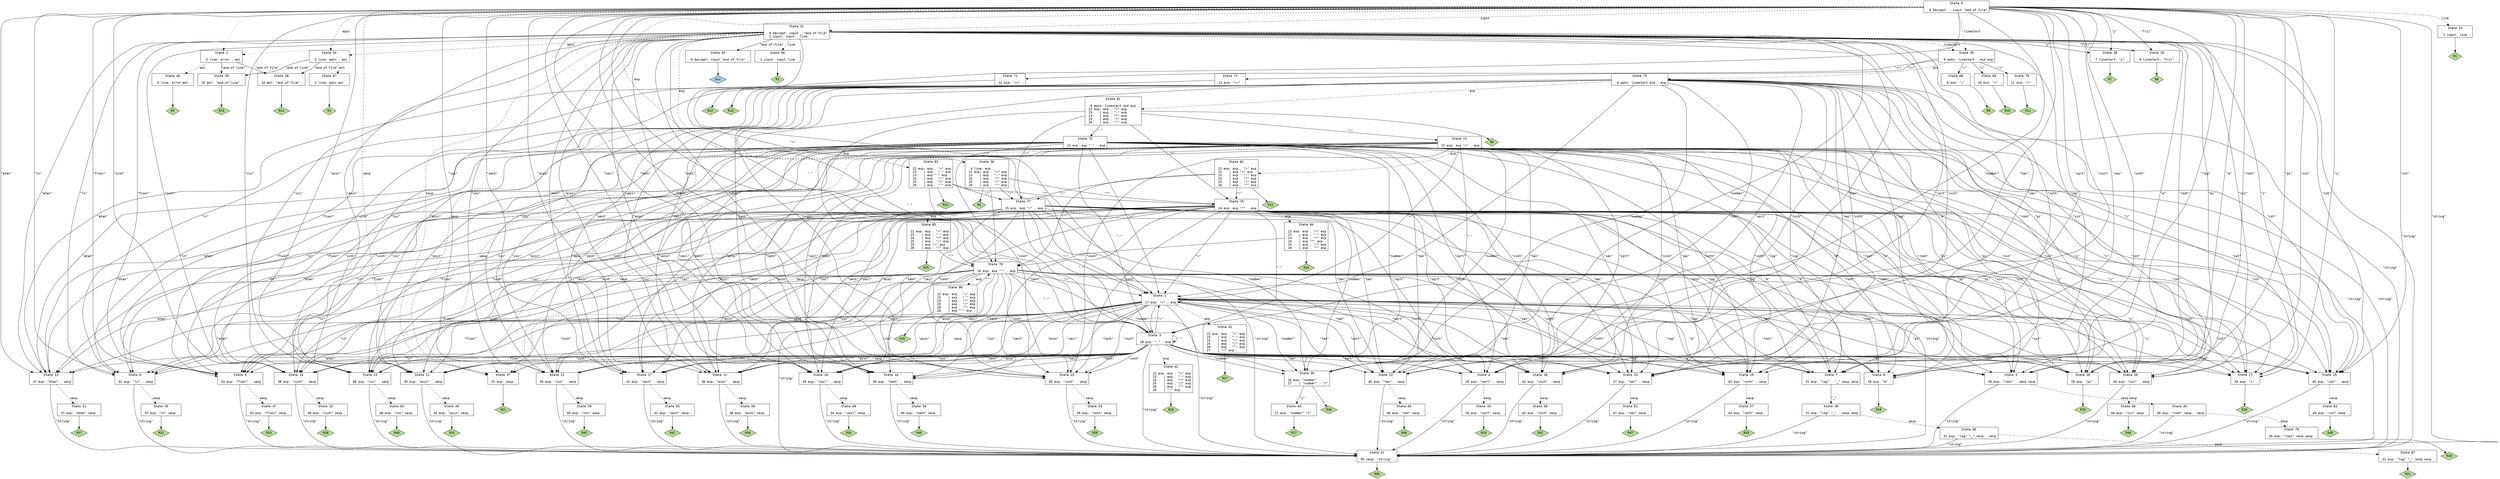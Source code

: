 // Generated by GNU Bison 3.4.2.
// Report bugs to <bug-bison@gnu.org>.
// Home page: <http://www.gnu.org/software/bison/>.

digraph "parse.y"
{
  node [fontname = courier, shape = box, colorscheme = paired6]
  edge [fontname = courier]

  0 [label="State 0\n\l  0 $accept: . input \"end-of-file\"\l"]
  0 -> 1 [style=dotted]
  0 -> 2 [style=solid label="\"+\""]
  0 -> 3 [style=solid label="\"-\""]
  0 -> 4 [style=solid label="\"sqrt\""]
  0 -> 5 [style=solid label="\"root\""]
  0 -> 6 [style=solid label="\"ln\""]
  0 -> 7 [style=solid label="\"log\""]
  0 -> 8 [style=solid label="\"e\""]
  0 -> 9 [style=solid label="\"floor\""]
  0 -> 10 [style=solid label="\"ceil\""]
  0 -> 11 [style=solid label="\"asin\""]
  0 -> 12 [style=solid label="\"acos\""]
  0 -> 13 [style=solid label="\"atan\""]
  0 -> 14 [style=solid label="\"sinh\""]
  0 -> 15 [style=solid label="\"cosh\""]
  0 -> 16 [style=solid label="\"tanh\""]
  0 -> 17 [style=solid label="\"sech\""]
  0 -> 18 [style=solid label="\"csch\""]
  0 -> 19 [style=solid label="\"coth\""]
  0 -> 20 [style=solid label="\"sin\""]
  0 -> 21 [style=solid label="\"cos\""]
  0 -> 22 [style=solid label="\"tan\""]
  0 -> 23 [style=solid label="\"sec\""]
  0 -> 24 [style=solid label="\"csc\""]
  0 -> 25 [style=solid label="\"cot\""]
  0 -> 26 [style=solid label="\"pi\""]
  0 -> 27 [style=solid label="\"i\""]
  0 -> 28 [style=solid label="\"y\""]
  0 -> 29 [style=solid label="\"f(z)\""]
  0 -> 30 [style=solid label="\"number\""]
  0 -> 31 [style=solid label="\"string\""]
  0 -> 32 [style=dashed label="input"]
  0 -> 33 [style=dashed label="line"]
  0 -> 34 [style=dashed label="eqtn"]
  0 -> 35 [style=dashed label="linestart"]
  0 -> 36 [style=dashed label="exp"]
  0 -> 37 [style=dashed label="sexp"]
  1 [label="State 1\n\l  5 line: error . eol\l"]
  1 -> 38 [style=solid label="\"end-of-file\""]
  1 -> 39 [style=solid label="\"end-of-line\""]
  1 -> 40 [style=dashed label="eol"]
  2 [label="State 2\n\l 27 exp: \"+\" . exp\l"]
  2 -> 2 [style=solid label="\"+\""]
  2 -> 3 [style=solid label="\"-\""]
  2 -> 4 [style=solid label="\"sqrt\""]
  2 -> 5 [style=solid label="\"root\""]
  2 -> 6 [style=solid label="\"ln\""]
  2 -> 7 [style=solid label="\"log\""]
  2 -> 8 [style=solid label="\"e\""]
  2 -> 9 [style=solid label="\"floor\""]
  2 -> 10 [style=solid label="\"ceil\""]
  2 -> 11 [style=solid label="\"asin\""]
  2 -> 12 [style=solid label="\"acos\""]
  2 -> 13 [style=solid label="\"atan\""]
  2 -> 14 [style=solid label="\"sinh\""]
  2 -> 15 [style=solid label="\"cosh\""]
  2 -> 16 [style=solid label="\"tanh\""]
  2 -> 17 [style=solid label="\"sech\""]
  2 -> 18 [style=solid label="\"csch\""]
  2 -> 19 [style=solid label="\"coth\""]
  2 -> 20 [style=solid label="\"sin\""]
  2 -> 21 [style=solid label="\"cos\""]
  2 -> 22 [style=solid label="\"tan\""]
  2 -> 23 [style=solid label="\"sec\""]
  2 -> 24 [style=solid label="\"csc\""]
  2 -> 25 [style=solid label="\"cot\""]
  2 -> 26 [style=solid label="\"pi\""]
  2 -> 27 [style=solid label="\"i\""]
  2 -> 30 [style=solid label="\"number\""]
  2 -> 31 [style=solid label="\"string\""]
  2 -> 41 [style=dashed label="exp"]
  2 -> 37 [style=dashed label="sexp"]
  3 [label="State 3\n\l 28 exp: \"-\" . exp\l"]
  3 -> 2 [style=solid label="\"+\""]
  3 -> 3 [style=solid label="\"-\""]
  3 -> 4 [style=solid label="\"sqrt\""]
  3 -> 5 [style=solid label="\"root\""]
  3 -> 6 [style=solid label="\"ln\""]
  3 -> 7 [style=solid label="\"log\""]
  3 -> 8 [style=solid label="\"e\""]
  3 -> 9 [style=solid label="\"floor\""]
  3 -> 10 [style=solid label="\"ceil\""]
  3 -> 11 [style=solid label="\"asin\""]
  3 -> 12 [style=solid label="\"acos\""]
  3 -> 13 [style=solid label="\"atan\""]
  3 -> 14 [style=solid label="\"sinh\""]
  3 -> 15 [style=solid label="\"cosh\""]
  3 -> 16 [style=solid label="\"tanh\""]
  3 -> 17 [style=solid label="\"sech\""]
  3 -> 18 [style=solid label="\"csch\""]
  3 -> 19 [style=solid label="\"coth\""]
  3 -> 20 [style=solid label="\"sin\""]
  3 -> 21 [style=solid label="\"cos\""]
  3 -> 22 [style=solid label="\"tan\""]
  3 -> 23 [style=solid label="\"sec\""]
  3 -> 24 [style=solid label="\"csc\""]
  3 -> 25 [style=solid label="\"cot\""]
  3 -> 26 [style=solid label="\"pi\""]
  3 -> 27 [style=solid label="\"i\""]
  3 -> 30 [style=solid label="\"number\""]
  3 -> 31 [style=solid label="\"string\""]
  3 -> 42 [style=dashed label="exp"]
  3 -> 37 [style=dashed label="sexp"]
  4 [label="State 4\n\l 29 exp: \"sqrt\" . sexp\l"]
  4 -> 31 [style=solid label="\"string\""]
  4 -> 43 [style=dashed label="sexp"]
  5 [label="State 5\n\l 30 exp: \"root\" . sexp sexp\l"]
  5 -> 31 [style=solid label="\"string\""]
  5 -> 44 [style=dashed label="sexp"]
  6 [label="State 6\n\l 32 exp: \"ln\" . sexp\l"]
  6 -> 31 [style=solid label="\"string\""]
  6 -> 45 [style=dashed label="sexp"]
  7 [label="State 7\n\l 31 exp: \"log\" . \"_\" sexp sexp\l"]
  7 -> 46 [style=solid label="\"_\""]
  8 [label="State 8\n\l 18 exp: \"e\" .\l"]
  8 -> "8R18" [style=solid]
 "8R18" [label="R18", fillcolor=3, shape=diamond, style=filled]
  9 [label="State 9\n\l 33 exp: \"floor\" . sexp\l"]
  9 -> 31 [style=solid label="\"string\""]
  9 -> 47 [style=dashed label="sexp"]
  10 [label="State 10\n\l 34 exp: \"ceil\" . sexp\l"]
  10 -> 31 [style=solid label="\"string\""]
  10 -> 48 [style=dashed label="sexp"]
  11 [label="State 11\n\l 35 exp: \"asin\" . sexp\l"]
  11 -> 31 [style=solid label="\"string\""]
  11 -> 49 [style=dashed label="sexp"]
  12 [label="State 12\n\l 36 exp: \"acos\" . sexp\l"]
  12 -> 31 [style=solid label="\"string\""]
  12 -> 50 [style=dashed label="sexp"]
  13 [label="State 13\n\l 37 exp: \"atan\" . sexp\l"]
  13 -> 31 [style=solid label="\"string\""]
  13 -> 51 [style=dashed label="sexp"]
  14 [label="State 14\n\l 38 exp: \"sinh\" . sexp\l"]
  14 -> 31 [style=solid label="\"string\""]
  14 -> 52 [style=dashed label="sexp"]
  15 [label="State 15\n\l 39 exp: \"cosh\" . sexp\l"]
  15 -> 31 [style=solid label="\"string\""]
  15 -> 53 [style=dashed label="sexp"]
  16 [label="State 16\n\l 40 exp: \"tanh\" . sexp\l"]
  16 -> 31 [style=solid label="\"string\""]
  16 -> 54 [style=dashed label="sexp"]
  17 [label="State 17\n\l 41 exp: \"sech\" . sexp\l"]
  17 -> 31 [style=solid label="\"string\""]
  17 -> 55 [style=dashed label="sexp"]
  18 [label="State 18\n\l 42 exp: \"csch\" . sexp\l"]
  18 -> 31 [style=solid label="\"string\""]
  18 -> 56 [style=dashed label="sexp"]
  19 [label="State 19\n\l 43 exp: \"coth\" . sexp\l"]
  19 -> 31 [style=solid label="\"string\""]
  19 -> 57 [style=dashed label="sexp"]
  20 [label="State 20\n\l 44 exp: \"sin\" . sexp\l"]
  20 -> 31 [style=solid label="\"string\""]
  20 -> 58 [style=dashed label="sexp"]
  21 [label="State 21\n\l 45 exp: \"cos\" . sexp\l"]
  21 -> 31 [style=solid label="\"string\""]
  21 -> 59 [style=dashed label="sexp"]
  22 [label="State 22\n\l 46 exp: \"tan\" . sexp\l"]
  22 -> 31 [style=solid label="\"string\""]
  22 -> 60 [style=dashed label="sexp"]
  23 [label="State 23\n\l 47 exp: \"sec\" . sexp\l"]
  23 -> 31 [style=solid label="\"string\""]
  23 -> 61 [style=dashed label="sexp"]
  24 [label="State 24\n\l 48 exp: \"csc\" . sexp\l"]
  24 -> 31 [style=solid label="\"string\""]
  24 -> 62 [style=dashed label="sexp"]
  25 [label="State 25\n\l 49 exp: \"cot\" . sexp\l"]
  25 -> 31 [style=solid label="\"string\""]
  25 -> 63 [style=dashed label="sexp"]
  26 [label="State 26\n\l 19 exp: \"pi\" .\l"]
  26 -> "26R19" [style=solid]
 "26R19" [label="R19", fillcolor=3, shape=diamond, style=filled]
  27 [label="State 27\n\l 20 exp: \"i\" .\l"]
  27 -> "27R20" [style=solid]
 "27R20" [label="R20", fillcolor=3, shape=diamond, style=filled]
  28 [label="State 28\n\l  7 linestart: \"y\" .\l"]
  28 -> "28R7" [style=solid]
 "28R7" [label="R7", fillcolor=3, shape=diamond, style=filled]
  29 [label="State 29\n\l  8 linestart: \"f(z)\" .\l"]
  29 -> "29R8" [style=solid]
 "29R8" [label="R8", fillcolor=3, shape=diamond, style=filled]
  30 [label="State 30\n\l 16 exp: \"number\" .\l 17    | \"number\" . \"z\"\l"]
  30 -> 64 [style=solid label="\"z\""]
  30 -> "30R16" [style=solid]
 "30R16" [label="R16", fillcolor=3, shape=diamond, style=filled]
  31 [label="State 31\n\l 50 sexp: \"string\" .\l"]
  31 -> "31R50" [style=solid]
 "31R50" [label="R50", fillcolor=3, shape=diamond, style=filled]
  32 [label="State 32\n\l  0 $accept: input . \"end-of-file\"\l  2 input: input . line\l"]
  32 -> 65 [style=solid label="\"end-of-file\""]
  32 -> 1 [style=dotted]
  32 -> 2 [style=solid label="\"+\""]
  32 -> 3 [style=solid label="\"-\""]
  32 -> 4 [style=solid label="\"sqrt\""]
  32 -> 5 [style=solid label="\"root\""]
  32 -> 6 [style=solid label="\"ln\""]
  32 -> 7 [style=solid label="\"log\""]
  32 -> 8 [style=solid label="\"e\""]
  32 -> 9 [style=solid label="\"floor\""]
  32 -> 10 [style=solid label="\"ceil\""]
  32 -> 11 [style=solid label="\"asin\""]
  32 -> 12 [style=solid label="\"acos\""]
  32 -> 13 [style=solid label="\"atan\""]
  32 -> 14 [style=solid label="\"sinh\""]
  32 -> 15 [style=solid label="\"cosh\""]
  32 -> 16 [style=solid label="\"tanh\""]
  32 -> 17 [style=solid label="\"sech\""]
  32 -> 18 [style=solid label="\"csch\""]
  32 -> 19 [style=solid label="\"coth\""]
  32 -> 20 [style=solid label="\"sin\""]
  32 -> 21 [style=solid label="\"cos\""]
  32 -> 22 [style=solid label="\"tan\""]
  32 -> 23 [style=solid label="\"sec\""]
  32 -> 24 [style=solid label="\"csc\""]
  32 -> 25 [style=solid label="\"cot\""]
  32 -> 26 [style=solid label="\"pi\""]
  32 -> 27 [style=solid label="\"i\""]
  32 -> 28 [style=solid label="\"y\""]
  32 -> 29 [style=solid label="\"f(z)\""]
  32 -> 30 [style=solid label="\"number\""]
  32 -> 31 [style=solid label="\"string\""]
  32 -> 66 [style=dashed label="line"]
  32 -> 34 [style=dashed label="eqtn"]
  32 -> 35 [style=dashed label="linestart"]
  32 -> 36 [style=dashed label="exp"]
  32 -> 37 [style=dashed label="sexp"]
  33 [label="State 33\n\l  1 input: line .\l"]
  33 -> "33R1" [style=solid]
 "33R1" [label="R1", fillcolor=3, shape=diamond, style=filled]
  34 [label="State 34\n\l  3 line: eqtn . eol\l"]
  34 -> 38 [style=solid label="\"end-of-file\""]
  34 -> 39 [style=solid label="\"end-of-line\""]
  34 -> 67 [style=dashed label="eol"]
  35 [label="State 35\n\l  6 eqtn: linestart . mid exp\l"]
  35 -> 68 [style=solid label="\"=\""]
  35 -> 69 [style=solid label="\"<\""]
  35 -> 70 [style=solid label="\">\""]
  35 -> 71 [style=solid label="\"<=\""]
  35 -> 72 [style=solid label="\">=\""]
  35 -> 73 [style=dashed label="mid"]
  36 [label="State 36\n\l  4 line: exp .\l 22 exp: exp . \"+\" exp\l 23    | exp . \"-\" exp\l 24    | exp . \"*\" exp\l 25    | exp . \"/\" exp\l 26    | exp . \"^\" exp\l"]
  36 -> 76 [style=solid label="\"*\""]
  36 -> 77 [style=solid label="\"/\""]
  36 -> 78 [style=solid label="\"^\""]
  36 -> "36R4" [style=solid]
 "36R4" [label="R4", fillcolor=3, shape=diamond, style=filled]
  37 [label="State 37\n\l 21 exp: sexp .\l"]
  37 -> "37R21" [style=solid]
 "37R21" [label="R21", fillcolor=3, shape=diamond, style=filled]
  38 [label="State 38\n\l 14 eol: \"end-of-file\" .\l"]
  38 -> "38R14" [style=solid]
 "38R14" [label="R14", fillcolor=3, shape=diamond, style=filled]
  39 [label="State 39\n\l 15 eol: \"end-of-line\" .\l"]
  39 -> "39R15" [style=solid]
 "39R15" [label="R15", fillcolor=3, shape=diamond, style=filled]
  40 [label="State 40\n\l  5 line: error eol .\l"]
  40 -> "40R5" [style=solid]
 "40R5" [label="R5", fillcolor=3, shape=diamond, style=filled]
  41 [label="State 41\n\l 22 exp: exp . \"+\" exp\l 23    | exp . \"-\" exp\l 24    | exp . \"*\" exp\l 25    | exp . \"/\" exp\l 26    | exp . \"^\" exp\l 27    | \"+\" exp .\l"]
  41 -> "41R27" [style=solid]
 "41R27" [label="R27", fillcolor=3, shape=diamond, style=filled]
  42 [label="State 42\n\l 22 exp: exp . \"+\" exp\l 23    | exp . \"-\" exp\l 24    | exp . \"*\" exp\l 25    | exp . \"/\" exp\l 26    | exp . \"^\" exp\l 28    | \"-\" exp .\l"]
  42 -> "42R28" [style=solid]
 "42R28" [label="R28", fillcolor=3, shape=diamond, style=filled]
  43 [label="State 43\n\l 29 exp: \"sqrt\" sexp .\l"]
  43 -> "43R29" [style=solid]
 "43R29" [label="R29", fillcolor=3, shape=diamond, style=filled]
  44 [label="State 44\n\l 30 exp: \"root\" sexp . sexp\l"]
  44 -> 31 [style=solid label="\"string\""]
  44 -> 79 [style=dashed label="sexp"]
  45 [label="State 45\n\l 32 exp: \"ln\" sexp .\l"]
  45 -> "45R32" [style=solid]
 "45R32" [label="R32", fillcolor=3, shape=diamond, style=filled]
  46 [label="State 46\n\l 31 exp: \"log\" \"_\" . sexp sexp\l"]
  46 -> 31 [style=solid label="\"string\""]
  46 -> 80 [style=dashed label="sexp"]
  47 [label="State 47\n\l 33 exp: \"floor\" sexp .\l"]
  47 -> "47R33" [style=solid]
 "47R33" [label="R33", fillcolor=3, shape=diamond, style=filled]
  48 [label="State 48\n\l 34 exp: \"ceil\" sexp .\l"]
  48 -> "48R34" [style=solid]
 "48R34" [label="R34", fillcolor=3, shape=diamond, style=filled]
  49 [label="State 49\n\l 35 exp: \"asin\" sexp .\l"]
  49 -> "49R35" [style=solid]
 "49R35" [label="R35", fillcolor=3, shape=diamond, style=filled]
  50 [label="State 50\n\l 36 exp: \"acos\" sexp .\l"]
  50 -> "50R36" [style=solid]
 "50R36" [label="R36", fillcolor=3, shape=diamond, style=filled]
  51 [label="State 51\n\l 37 exp: \"atan\" sexp .\l"]
  51 -> "51R37" [style=solid]
 "51R37" [label="R37", fillcolor=3, shape=diamond, style=filled]
  52 [label="State 52\n\l 38 exp: \"sinh\" sexp .\l"]
  52 -> "52R38" [style=solid]
 "52R38" [label="R38", fillcolor=3, shape=diamond, style=filled]
  53 [label="State 53\n\l 39 exp: \"cosh\" sexp .\l"]
  53 -> "53R39" [style=solid]
 "53R39" [label="R39", fillcolor=3, shape=diamond, style=filled]
  54 [label="State 54\n\l 40 exp: \"tanh\" sexp .\l"]
  54 -> "54R40" [style=solid]
 "54R40" [label="R40", fillcolor=3, shape=diamond, style=filled]
  55 [label="State 55\n\l 41 exp: \"sech\" sexp .\l"]
  55 -> "55R41" [style=solid]
 "55R41" [label="R41", fillcolor=3, shape=diamond, style=filled]
  56 [label="State 56\n\l 42 exp: \"csch\" sexp .\l"]
  56 -> "56R42" [style=solid]
 "56R42" [label="R42", fillcolor=3, shape=diamond, style=filled]
  57 [label="State 57\n\l 43 exp: \"coth\" sexp .\l"]
  57 -> "57R43" [style=solid]
 "57R43" [label="R43", fillcolor=3, shape=diamond, style=filled]
  58 [label="State 58\n\l 44 exp: \"sin\" sexp .\l"]
  58 -> "58R44" [style=solid]
 "58R44" [label="R44", fillcolor=3, shape=diamond, style=filled]
  59 [label="State 59\n\l 45 exp: \"cos\" sexp .\l"]
  59 -> "59R45" [style=solid]
 "59R45" [label="R45", fillcolor=3, shape=diamond, style=filled]
  60 [label="State 60\n\l 46 exp: \"tan\" sexp .\l"]
  60 -> "60R46" [style=solid]
 "60R46" [label="R46", fillcolor=3, shape=diamond, style=filled]
  61 [label="State 61\n\l 47 exp: \"sec\" sexp .\l"]
  61 -> "61R47" [style=solid]
 "61R47" [label="R47", fillcolor=3, shape=diamond, style=filled]
  62 [label="State 62\n\l 48 exp: \"csc\" sexp .\l"]
  62 -> "62R48" [style=solid]
 "62R48" [label="R48", fillcolor=3, shape=diamond, style=filled]
  63 [label="State 63\n\l 49 exp: \"cot\" sexp .\l"]
  63 -> "63R49" [style=solid]
 "63R49" [label="R49", fillcolor=3, shape=diamond, style=filled]
  64 [label="State 64\n\l 17 exp: \"number\" \"z\" .\l"]
  64 -> "64R17" [style=solid]
 "64R17" [label="R17", fillcolor=3, shape=diamond, style=filled]
  65 [label="State 65\n\l  0 $accept: input \"end-of-file\" .\l"]
  65 -> "65R0" [style=solid]
 "65R0" [label="Acc", fillcolor=1, shape=diamond, style=filled]
  66 [label="State 66\n\l  2 input: input line .\l"]
  66 -> "66R2" [style=solid]
 "66R2" [label="R2", fillcolor=3, shape=diamond, style=filled]
  67 [label="State 67\n\l  3 line: eqtn eol .\l"]
  67 -> "67R3" [style=solid]
 "67R3" [label="R3", fillcolor=3, shape=diamond, style=filled]
  68 [label="State 68\n\l  9 mid: \"=\" .\l"]
  68 -> "68R9" [style=solid]
 "68R9" [label="R9", fillcolor=3, shape=diamond, style=filled]
  69 [label="State 69\n\l 10 mid: \"<\" .\l"]
  69 -> "69R10" [style=solid]
 "69R10" [label="R10", fillcolor=3, shape=diamond, style=filled]
  70 [label="State 70\n\l 11 mid: \">\" .\l"]
  70 -> "70R11" [style=solid]
 "70R11" [label="R11", fillcolor=3, shape=diamond, style=filled]
  71 [label="State 71\n\l 12 mid: \"<=\" .\l"]
  71 -> "71R12" [style=solid]
 "71R12" [label="R12", fillcolor=3, shape=diamond, style=filled]
  72 [label="State 72\n\l 13 mid: \">=\" .\l"]
  72 -> "72R13" [style=solid]
 "72R13" [label="R13", fillcolor=3, shape=diamond, style=filled]
  73 [label="State 73\n\l  6 eqtn: linestart mid . exp\l"]
  73 -> 2 [style=solid label="\"+\""]
  73 -> 3 [style=solid label="\"-\""]
  73 -> 4 [style=solid label="\"sqrt\""]
  73 -> 5 [style=solid label="\"root\""]
  73 -> 6 [style=solid label="\"ln\""]
  73 -> 7 [style=solid label="\"log\""]
  73 -> 8 [style=solid label="\"e\""]
  73 -> 9 [style=solid label="\"floor\""]
  73 -> 10 [style=solid label="\"ceil\""]
  73 -> 11 [style=solid label="\"asin\""]
  73 -> 12 [style=solid label="\"acos\""]
  73 -> 13 [style=solid label="\"atan\""]
  73 -> 14 [style=solid label="\"sinh\""]
  73 -> 15 [style=solid label="\"cosh\""]
  73 -> 16 [style=solid label="\"tanh\""]
  73 -> 17 [style=solid label="\"sech\""]
  73 -> 18 [style=solid label="\"csch\""]
  73 -> 19 [style=solid label="\"coth\""]
  73 -> 20 [style=solid label="\"sin\""]
  73 -> 21 [style=solid label="\"cos\""]
  73 -> 22 [style=solid label="\"tan\""]
  73 -> 23 [style=solid label="\"sec\""]
  73 -> 24 [style=solid label="\"csc\""]
  73 -> 25 [style=solid label="\"cot\""]
  73 -> 26 [style=solid label="\"pi\""]
  73 -> 27 [style=solid label="\"i\""]
  73 -> 30 [style=solid label="\"number\""]
  73 -> 31 [style=solid label="\"string\""]
  73 -> 81 [style=dashed label="exp"]
  73 -> 37 [style=dashed label="sexp"]
  74 [label="State 74\n\l 22 exp: exp \"+\" . exp\l"]
  74 -> 2 [style=solid label="\"+\""]
  74 -> 3 [style=solid label="\"-\""]
  74 -> 4 [style=solid label="\"sqrt\""]
  74 -> 5 [style=solid label="\"root\""]
  74 -> 6 [style=solid label="\"ln\""]
  74 -> 7 [style=solid label="\"log\""]
  74 -> 8 [style=solid label="\"e\""]
  74 -> 9 [style=solid label="\"floor\""]
  74 -> 10 [style=solid label="\"ceil\""]
  74 -> 11 [style=solid label="\"asin\""]
  74 -> 12 [style=solid label="\"acos\""]
  74 -> 13 [style=solid label="\"atan\""]
  74 -> 14 [style=solid label="\"sinh\""]
  74 -> 15 [style=solid label="\"cosh\""]
  74 -> 16 [style=solid label="\"tanh\""]
  74 -> 17 [style=solid label="\"sech\""]
  74 -> 18 [style=solid label="\"csch\""]
  74 -> 19 [style=solid label="\"coth\""]
  74 -> 20 [style=solid label="\"sin\""]
  74 -> 21 [style=solid label="\"cos\""]
  74 -> 22 [style=solid label="\"tan\""]
  74 -> 23 [style=solid label="\"sec\""]
  74 -> 24 [style=solid label="\"csc\""]
  74 -> 25 [style=solid label="\"cot\""]
  74 -> 26 [style=solid label="\"pi\""]
  74 -> 27 [style=solid label="\"i\""]
  74 -> 30 [style=solid label="\"number\""]
  74 -> 31 [style=solid label="\"string\""]
  74 -> 82 [style=dashed label="exp"]
  74 -> 37 [style=dashed label="sexp"]
  75 [label="State 75\n\l 23 exp: exp \"-\" . exp\l"]
  75 -> 2 [style=solid label="\"+\""]
  75 -> 3 [style=solid label="\"-\""]
  75 -> 4 [style=solid label="\"sqrt\""]
  75 -> 5 [style=solid label="\"root\""]
  75 -> 6 [style=solid label="\"ln\""]
  75 -> 7 [style=solid label="\"log\""]
  75 -> 8 [style=solid label="\"e\""]
  75 -> 9 [style=solid label="\"floor\""]
  75 -> 10 [style=solid label="\"ceil\""]
  75 -> 11 [style=solid label="\"asin\""]
  75 -> 12 [style=solid label="\"acos\""]
  75 -> 13 [style=solid label="\"atan\""]
  75 -> 14 [style=solid label="\"sinh\""]
  75 -> 15 [style=solid label="\"cosh\""]
  75 -> 16 [style=solid label="\"tanh\""]
  75 -> 17 [style=solid label="\"sech\""]
  75 -> 18 [style=solid label="\"csch\""]
  75 -> 19 [style=solid label="\"coth\""]
  75 -> 20 [style=solid label="\"sin\""]
  75 -> 21 [style=solid label="\"cos\""]
  75 -> 22 [style=solid label="\"tan\""]
  75 -> 23 [style=solid label="\"sec\""]
  75 -> 24 [style=solid label="\"csc\""]
  75 -> 25 [style=solid label="\"cot\""]
  75 -> 26 [style=solid label="\"pi\""]
  75 -> 27 [style=solid label="\"i\""]
  75 -> 30 [style=solid label="\"number\""]
  75 -> 31 [style=solid label="\"string\""]
  75 -> 83 [style=dashed label="exp"]
  75 -> 37 [style=dashed label="sexp"]
  76 [label="State 76\n\l 24 exp: exp \"*\" . exp\l"]
  76 -> 2 [style=solid label="\"+\""]
  76 -> 3 [style=solid label="\"-\""]
  76 -> 4 [style=solid label="\"sqrt\""]
  76 -> 5 [style=solid label="\"root\""]
  76 -> 6 [style=solid label="\"ln\""]
  76 -> 7 [style=solid label="\"log\""]
  76 -> 8 [style=solid label="\"e\""]
  76 -> 9 [style=solid label="\"floor\""]
  76 -> 10 [style=solid label="\"ceil\""]
  76 -> 11 [style=solid label="\"asin\""]
  76 -> 12 [style=solid label="\"acos\""]
  76 -> 13 [style=solid label="\"atan\""]
  76 -> 14 [style=solid label="\"sinh\""]
  76 -> 15 [style=solid label="\"cosh\""]
  76 -> 16 [style=solid label="\"tanh\""]
  76 -> 17 [style=solid label="\"sech\""]
  76 -> 18 [style=solid label="\"csch\""]
  76 -> 19 [style=solid label="\"coth\""]
  76 -> 20 [style=solid label="\"sin\""]
  76 -> 21 [style=solid label="\"cos\""]
  76 -> 22 [style=solid label="\"tan\""]
  76 -> 23 [style=solid label="\"sec\""]
  76 -> 24 [style=solid label="\"csc\""]
  76 -> 25 [style=solid label="\"cot\""]
  76 -> 26 [style=solid label="\"pi\""]
  76 -> 27 [style=solid label="\"i\""]
  76 -> 30 [style=solid label="\"number\""]
  76 -> 31 [style=solid label="\"string\""]
  76 -> 84 [style=dashed label="exp"]
  76 -> 37 [style=dashed label="sexp"]
  77 [label="State 77\n\l 25 exp: exp \"/\" . exp\l"]
  77 -> 2 [style=solid label="\"+\""]
  77 -> 3 [style=solid label="\"-\""]
  77 -> 4 [style=solid label="\"sqrt\""]
  77 -> 5 [style=solid label="\"root\""]
  77 -> 6 [style=solid label="\"ln\""]
  77 -> 7 [style=solid label="\"log\""]
  77 -> 8 [style=solid label="\"e\""]
  77 -> 9 [style=solid label="\"floor\""]
  77 -> 10 [style=solid label="\"ceil\""]
  77 -> 11 [style=solid label="\"asin\""]
  77 -> 12 [style=solid label="\"acos\""]
  77 -> 13 [style=solid label="\"atan\""]
  77 -> 14 [style=solid label="\"sinh\""]
  77 -> 15 [style=solid label="\"cosh\""]
  77 -> 16 [style=solid label="\"tanh\""]
  77 -> 17 [style=solid label="\"sech\""]
  77 -> 18 [style=solid label="\"csch\""]
  77 -> 19 [style=solid label="\"coth\""]
  77 -> 20 [style=solid label="\"sin\""]
  77 -> 21 [style=solid label="\"cos\""]
  77 -> 22 [style=solid label="\"tan\""]
  77 -> 23 [style=solid label="\"sec\""]
  77 -> 24 [style=solid label="\"csc\""]
  77 -> 25 [style=solid label="\"cot\""]
  77 -> 26 [style=solid label="\"pi\""]
  77 -> 27 [style=solid label="\"i\""]
  77 -> 30 [style=solid label="\"number\""]
  77 -> 31 [style=solid label="\"string\""]
  77 -> 85 [style=dashed label="exp"]
  77 -> 37 [style=dashed label="sexp"]
  78 [label="State 78\n\l 26 exp: exp \"^\" . exp\l"]
  78 -> 2 [style=solid label="\"+\""]
  78 -> 3 [style=solid label="\"-\""]
  78 -> 4 [style=solid label="\"sqrt\""]
  78 -> 5 [style=solid label="\"root\""]
  78 -> 6 [style=solid label="\"ln\""]
  78 -> 7 [style=solid label="\"log\""]
  78 -> 8 [style=solid label="\"e\""]
  78 -> 9 [style=solid label="\"floor\""]
  78 -> 10 [style=solid label="\"ceil\""]
  78 -> 11 [style=solid label="\"asin\""]
  78 -> 12 [style=solid label="\"acos\""]
  78 -> 13 [style=solid label="\"atan\""]
  78 -> 14 [style=solid label="\"sinh\""]
  78 -> 15 [style=solid label="\"cosh\""]
  78 -> 16 [style=solid label="\"tanh\""]
  78 -> 17 [style=solid label="\"sech\""]
  78 -> 18 [style=solid label="\"csch\""]
  78 -> 19 [style=solid label="\"coth\""]
  78 -> 20 [style=solid label="\"sin\""]
  78 -> 21 [style=solid label="\"cos\""]
  78 -> 22 [style=solid label="\"tan\""]
  78 -> 23 [style=solid label="\"sec\""]
  78 -> 24 [style=solid label="\"csc\""]
  78 -> 25 [style=solid label="\"cot\""]
  78 -> 26 [style=solid label="\"pi\""]
  78 -> 27 [style=solid label="\"i\""]
  78 -> 30 [style=solid label="\"number\""]
  78 -> 31 [style=solid label="\"string\""]
  78 -> 86 [style=dashed label="exp"]
  78 -> 37 [style=dashed label="sexp"]
  79 [label="State 79\n\l 30 exp: \"root\" sexp sexp .\l"]
  79 -> "79R30" [style=solid]
 "79R30" [label="R30", fillcolor=3, shape=diamond, style=filled]
  80 [label="State 80\n\l 31 exp: \"log\" \"_\" sexp . sexp\l"]
  80 -> 31 [style=solid label="\"string\""]
  80 -> 87 [style=dashed label="sexp"]
  81 [label="State 81\n\l  6 eqtn: linestart mid exp .\l 22 exp: exp . \"+\" exp\l 23    | exp . \"-\" exp\l 24    | exp . \"*\" exp\l 25    | exp . \"/\" exp\l 26    | exp . \"^\" exp\l"]
  81 -> 74 [style=solid label="\"+\""]
  81 -> 75 [style=solid label="\"-\""]
  81 -> 76 [style=solid label="\"*\""]
  81 -> 77 [style=solid label="\"/\""]
  81 -> 78 [style=solid label="\"^\""]
  81 -> "81R6" [style=solid]
 "81R6" [label="R6", fillcolor=3, shape=diamond, style=filled]
  82 [label="State 82\n\l 22 exp: exp . \"+\" exp\l 22    | exp \"+\" exp .\l 23    | exp . \"-\" exp\l 24    | exp . \"*\" exp\l 25    | exp . \"/\" exp\l 26    | exp . \"^\" exp\l"]
  82 -> 76 [style=solid label="\"*\""]
  82 -> 77 [style=solid label="\"/\""]
  82 -> 78 [style=solid label="\"^\""]
  82 -> "82R22" [style=solid]
 "82R22" [label="R22", fillcolor=3, shape=diamond, style=filled]
  83 [label="State 83\n\l 22 exp: exp . \"+\" exp\l 23    | exp . \"-\" exp\l 23    | exp \"-\" exp .\l 24    | exp . \"*\" exp\l 25    | exp . \"/\" exp\l 26    | exp . \"^\" exp\l"]
  83 -> 76 [style=solid label="\"*\""]
  83 -> 77 [style=solid label="\"/\""]
  83 -> 78 [style=solid label="\"^\""]
  83 -> "83R23" [style=solid]
 "83R23" [label="R23", fillcolor=3, shape=diamond, style=filled]
  84 [label="State 84\n\l 22 exp: exp . \"+\" exp\l 23    | exp . \"-\" exp\l 24    | exp . \"*\" exp\l 24    | exp \"*\" exp .\l 25    | exp . \"/\" exp\l 26    | exp . \"^\" exp\l"]
  84 -> 78 [style=solid label="\"^\""]
  84 -> "84R24" [style=solid]
 "84R24" [label="R24", fillcolor=3, shape=diamond, style=filled]
  85 [label="State 85\n\l 22 exp: exp . \"+\" exp\l 23    | exp . \"-\" exp\l 24    | exp . \"*\" exp\l 25    | exp . \"/\" exp\l 25    | exp \"/\" exp .\l 26    | exp . \"^\" exp\l"]
  85 -> 78 [style=solid label="\"^\""]
  85 -> "85R25" [style=solid]
 "85R25" [label="R25", fillcolor=3, shape=diamond, style=filled]
  86 [label="State 86\n\l 22 exp: exp . \"+\" exp\l 23    | exp . \"-\" exp\l 24    | exp . \"*\" exp\l 25    | exp . \"/\" exp\l 26    | exp . \"^\" exp\l 26    | exp \"^\" exp .\l"]
  86 -> 78 [style=solid label="\"^\""]
  86 -> "86R26" [style=solid]
 "86R26" [label="R26", fillcolor=3, shape=diamond, style=filled]
  87 [label="State 87\n\l 31 exp: \"log\" \"_\" sexp sexp .\l"]
  87 -> "87R31" [style=solid]
 "87R31" [label="R31", fillcolor=3, shape=diamond, style=filled]
}
